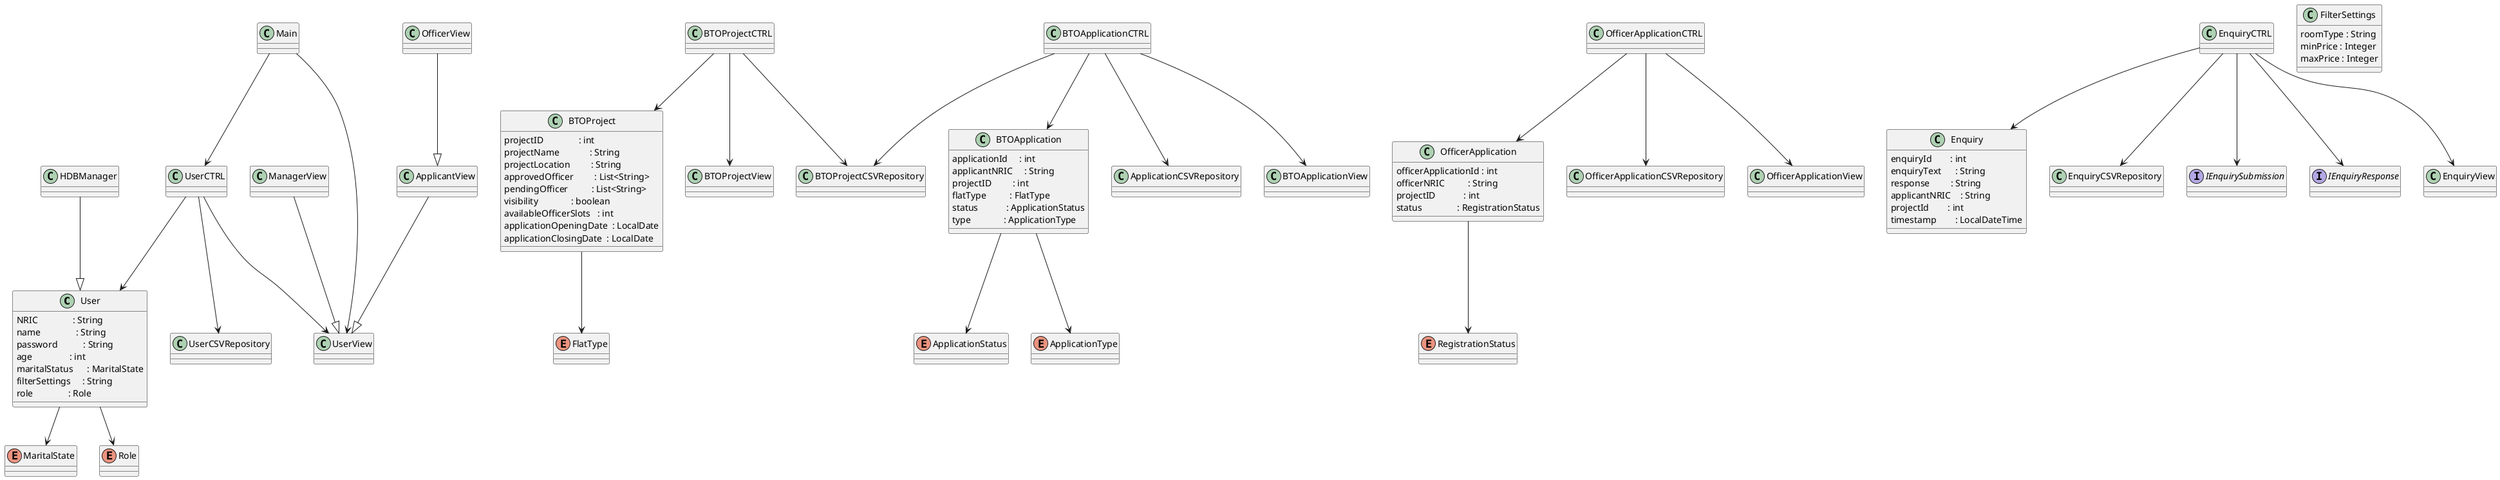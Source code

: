 @startuml

class User {
  NRIC               : String
  name               : String
  password           : String
  age                : int
  maritalStatus      : MaritalState
  filterSettings     : String
  role               : Role
}

class HDBManager

class BTOProject {
  projectID               : int
  projectName             : String
  projectLocation         : String
  approvedOfficer         : List<String>
  pendingOfficer          : List<String>
  visibility              : boolean
  availableOfficerSlots   : int
  applicationOpeningDate  : LocalDate
  applicationClosingDate  : LocalDate
}

class BTOApplication {
  applicationId     : int
  applicantNRIC     : String
  projectID         : int
  flatType          : FlatType
  status            : ApplicationStatus
  type              : ApplicationType
}

class OfficerApplication {
  officerApplicationId : int
  officerNRIC          : String
  projectID            : int
  status               : RegistrationStatus
}

class Enquiry {
  enquiryId        : int
  enquiryText      : String
  response         : String
  applicantNRIC    : String
  projectId        : int
  timestamp        : LocalDateTime
}

class FilterSettings {
  roomType : String
  minPrice : Integer
  maxPrice : Integer
}

enum MaritalState
enum Role
enum FlatType
enum ApplicationStatus
enum ApplicationType
enum RegistrationStatus

class UserCSVRepository
class BTOProjectCSVRepository
class ApplicationCSVRepository
class OfficerApplicationCSVRepository
class EnquiryCSVRepository

interface IEnquirySubmission
interface IEnquiryResponse

class UserCTRL
class BTOProjectCTRL
class BTOApplicationCTRL
class OfficerApplicationCTRL
class EnquiryCTRL

class UserView
class ApplicantView
class OfficerView
class ManagerView
class BTOProjectView
class BTOApplicationView
class OfficerApplicationView
class EnquiryView

class Main

'—— Inheritance ——
HDBManager --|> User
ApplicantView --|> UserView
OfficerView   --|> ApplicantView
ManagerView   --|> UserView

'—— Associations ——
UserCTRL                --> User
UserCTRL                --> UserCSVRepository
UserCTRL                --> UserView

BTOProjectCTRL          --> BTOProject
BTOProjectCTRL          --> BTOProjectCSVRepository
BTOProjectCTRL          --> BTOProjectView

BTOApplicationCTRL      --> BTOApplication
BTOApplicationCTRL      --> ApplicationCSVRepository
BTOApplicationCTRL      --> BTOProjectCSVRepository
BTOApplicationCTRL      --> BTOApplicationView

OfficerApplicationCTRL  --> OfficerApplication
OfficerApplicationCTRL  --> OfficerApplicationCSVRepository
OfficerApplicationCTRL  --> OfficerApplicationView

EnquiryCTRL             --> IEnquirySubmission
EnquiryCTRL             --> IEnquiryResponse
EnquiryCTRL             --> Enquiry
EnquiryCTRL             --> EnquiryCSVRepository
EnquiryCTRL             --> EnquiryView

User             --> MaritalState
User             --> Role
BTOProject       --> FlatType
BTOApplication   --> ApplicationStatus
BTOApplication   --> ApplicationType
OfficerApplication --> RegistrationStatus

Main             --> UserCTRL
Main             --> UserView

@enduml
